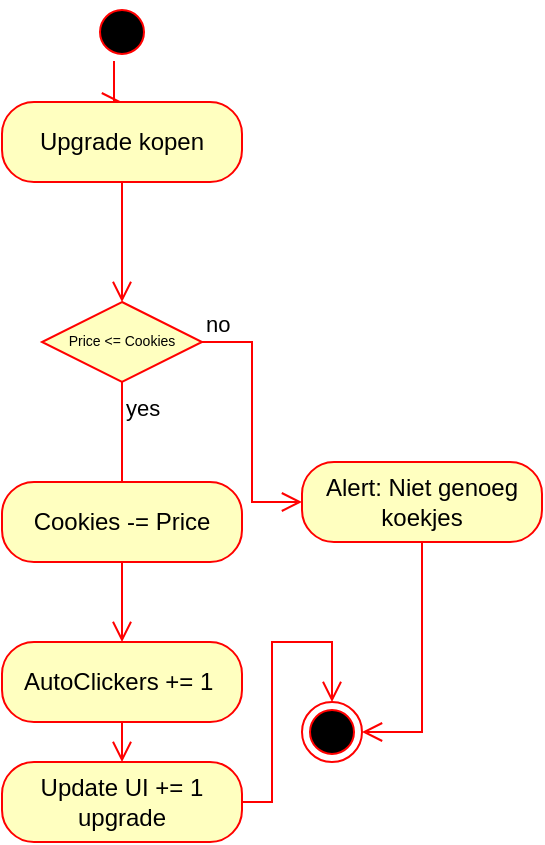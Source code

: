 <mxfile version="26.1.0">
  <diagram name="Pagina-1" id="srYH7TQU2fdPxsNu1GvC">
    <mxGraphModel dx="840" dy="489" grid="1" gridSize="10" guides="1" tooltips="1" connect="1" arrows="1" fold="1" page="1" pageScale="1" pageWidth="827" pageHeight="1169" math="0" shadow="0">
      <root>
        <mxCell id="0" />
        <mxCell id="1" parent="0" />
        <mxCell id="y47XHty81okqig3s6LL2-1" value="" style="ellipse;html=1;shape=startState;fillColor=#000000;strokeColor=#ff0000;direction=east;" parent="1" vertex="1">
          <mxGeometry x="395" y="140" width="30" height="30" as="geometry" />
        </mxCell>
        <mxCell id="y47XHty81okqig3s6LL2-2" value="" style="edgeStyle=orthogonalEdgeStyle;html=1;verticalAlign=bottom;endArrow=open;endSize=8;strokeColor=#ff0000;rounded=0;entryX=0.5;entryY=0;entryDx=0;entryDy=0;" parent="1" source="y47XHty81okqig3s6LL2-1" target="y47XHty81okqig3s6LL2-3" edge="1">
          <mxGeometry relative="1" as="geometry">
            <mxPoint x="405" y="190" as="targetPoint" />
            <Array as="points">
              <mxPoint x="405" y="160" />
              <mxPoint x="406" y="160" />
              <mxPoint x="406" y="190" />
            </Array>
          </mxGeometry>
        </mxCell>
        <mxCell id="y47XHty81okqig3s6LL2-3" value="Upgrade kopen" style="rounded=1;whiteSpace=wrap;html=1;arcSize=40;fontColor=#000000;fillColor=#ffffc0;strokeColor=#ff0000;" parent="1" vertex="1">
          <mxGeometry x="350" y="190" width="120" height="40" as="geometry" />
        </mxCell>
        <mxCell id="y47XHty81okqig3s6LL2-4" value="" style="edgeStyle=orthogonalEdgeStyle;html=1;verticalAlign=bottom;endArrow=open;endSize=8;strokeColor=#ff0000;rounded=0;entryX=0.5;entryY=0;entryDx=0;entryDy=0;" parent="1" source="y47XHty81okqig3s6LL2-3" target="y47XHty81okqig3s6LL2-5" edge="1">
          <mxGeometry relative="1" as="geometry">
            <mxPoint x="405" y="290" as="targetPoint" />
          </mxGeometry>
        </mxCell>
        <mxCell id="y47XHty81okqig3s6LL2-5" value="Price &amp;lt;= Cookies" style="rhombus;whiteSpace=wrap;html=1;fontColor=#000000;fillColor=#ffffc0;strokeColor=#ff0000;fontSize=7;" parent="1" vertex="1">
          <mxGeometry x="370" y="290" width="80" height="40" as="geometry" />
        </mxCell>
        <mxCell id="y47XHty81okqig3s6LL2-6" value="no" style="edgeStyle=orthogonalEdgeStyle;html=1;align=left;verticalAlign=bottom;endArrow=open;endSize=8;strokeColor=#ff0000;rounded=0;entryX=0;entryY=0.5;entryDx=0;entryDy=0;" parent="1" source="y47XHty81okqig3s6LL2-5" edge="1" target="y47XHty81okqig3s6LL2-9">
          <mxGeometry x="-1" relative="1" as="geometry">
            <mxPoint x="550" y="310" as="targetPoint" />
          </mxGeometry>
        </mxCell>
        <mxCell id="y47XHty81okqig3s6LL2-7" value="yes" style="edgeStyle=orthogonalEdgeStyle;html=1;align=left;verticalAlign=top;endArrow=open;endSize=8;strokeColor=#ff0000;rounded=0;" parent="1" source="y47XHty81okqig3s6LL2-5" edge="1">
          <mxGeometry x="-1" relative="1" as="geometry">
            <mxPoint x="410" y="390" as="targetPoint" />
          </mxGeometry>
        </mxCell>
        <mxCell id="y47XHty81okqig3s6LL2-9" value="Alert: Niet genoeg koekjes" style="rounded=1;whiteSpace=wrap;html=1;arcSize=40;fontColor=#000000;fillColor=#ffffc0;strokeColor=#ff0000;" parent="1" vertex="1">
          <mxGeometry x="500" y="370" width="120" height="40" as="geometry" />
        </mxCell>
        <mxCell id="y47XHty81okqig3s6LL2-10" value="" style="edgeStyle=orthogonalEdgeStyle;html=1;verticalAlign=bottom;endArrow=open;endSize=8;strokeColor=#ff0000;rounded=0;entryX=1;entryY=0.5;entryDx=0;entryDy=0;exitX=0.5;exitY=1;exitDx=0;exitDy=0;" parent="1" source="y47XHty81okqig3s6LL2-9" target="9NAYnvqw4EF6_i-TU1NF-7" edge="1">
          <mxGeometry relative="1" as="geometry">
            <mxPoint x="550" y="445" as="targetPoint" />
            <mxPoint x="625" y="310" as="sourcePoint" />
            <Array as="points">
              <mxPoint x="560" y="505" />
            </Array>
          </mxGeometry>
        </mxCell>
        <mxCell id="y47XHty81okqig3s6LL2-15" value="Cookies -= Price" style="rounded=1;whiteSpace=wrap;html=1;arcSize=40;fontColor=#000000;fillColor=#ffffc0;strokeColor=#ff0000;" parent="1" vertex="1">
          <mxGeometry x="350" y="380" width="120" height="40" as="geometry" />
        </mxCell>
        <mxCell id="y47XHty81okqig3s6LL2-16" value="" style="edgeStyle=orthogonalEdgeStyle;html=1;verticalAlign=bottom;endArrow=open;endSize=8;strokeColor=#ff0000;rounded=0;entryX=0.5;entryY=0;entryDx=0;entryDy=0;" parent="1" source="y47XHty81okqig3s6LL2-15" target="y47XHty81okqig3s6LL2-17" edge="1">
          <mxGeometry relative="1" as="geometry">
            <mxPoint x="410" y="480" as="targetPoint" />
          </mxGeometry>
        </mxCell>
        <mxCell id="y47XHty81okqig3s6LL2-17" value="AutoClickers += 1&amp;nbsp;" style="rounded=1;whiteSpace=wrap;html=1;arcSize=40;fontColor=#000000;fillColor=#ffffc0;strokeColor=#ff0000;" parent="1" vertex="1">
          <mxGeometry x="350" y="460" width="120" height="40" as="geometry" />
        </mxCell>
        <mxCell id="9NAYnvqw4EF6_i-TU1NF-4" value="Update UI += 1 upgrade" style="rounded=1;whiteSpace=wrap;html=1;arcSize=40;fontColor=#000000;fillColor=#ffffc0;strokeColor=#ff0000;" vertex="1" parent="1">
          <mxGeometry x="350" y="520" width="120" height="40" as="geometry" />
        </mxCell>
        <mxCell id="9NAYnvqw4EF6_i-TU1NF-5" value="" style="edgeStyle=orthogonalEdgeStyle;html=1;verticalAlign=bottom;endArrow=open;endSize=8;strokeColor=#ff0000;rounded=0;entryX=0.5;entryY=0;entryDx=0;entryDy=0;" edge="1" source="9NAYnvqw4EF6_i-TU1NF-4" parent="1" target="9NAYnvqw4EF6_i-TU1NF-7">
          <mxGeometry relative="1" as="geometry">
            <mxPoint x="410" y="620" as="targetPoint" />
            <Array as="points">
              <mxPoint x="485" y="540" />
              <mxPoint x="485" y="460" />
              <mxPoint x="515" y="460" />
            </Array>
          </mxGeometry>
        </mxCell>
        <mxCell id="9NAYnvqw4EF6_i-TU1NF-6" value="" style="edgeStyle=orthogonalEdgeStyle;html=1;verticalAlign=bottom;endArrow=open;endSize=8;strokeColor=#ff0000;rounded=0;exitX=0.5;exitY=1;exitDx=0;exitDy=0;" edge="1" parent="1" source="y47XHty81okqig3s6LL2-17">
          <mxGeometry relative="1" as="geometry">
            <mxPoint x="410" y="520" as="targetPoint" />
            <mxPoint x="420" y="570" as="sourcePoint" />
          </mxGeometry>
        </mxCell>
        <mxCell id="9NAYnvqw4EF6_i-TU1NF-7" value="" style="ellipse;html=1;shape=endState;fillColor=#000000;strokeColor=#ff0000;" vertex="1" parent="1">
          <mxGeometry x="500" y="490" width="30" height="30" as="geometry" />
        </mxCell>
      </root>
    </mxGraphModel>
  </diagram>
</mxfile>
